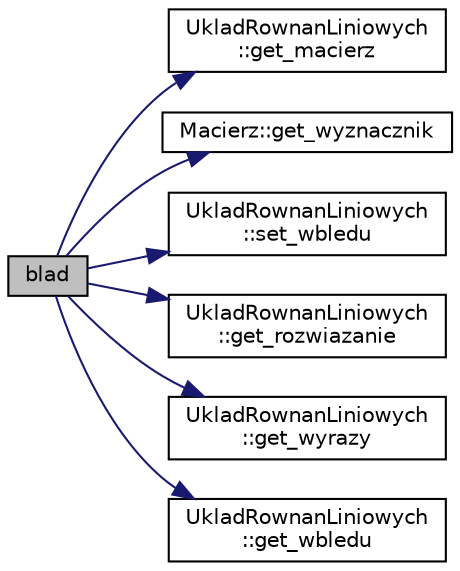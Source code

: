 digraph "blad"
{
  edge [fontname="Helvetica",fontsize="10",labelfontname="Helvetica",labelfontsize="10"];
  node [fontname="Helvetica",fontsize="10",shape=record];
  rankdir="LR";
  Node1 [label="blad",height=0.2,width=0.4,color="black", fillcolor="grey75", style="filled" fontcolor="black"];
  Node1 -> Node2 [color="midnightblue",fontsize="10",style="solid",fontname="Helvetica"];
  Node2 [label="UkladRownanLiniowych\l::get_macierz",height=0.2,width=0.4,color="black", fillcolor="white", style="filled",URL="$class_uklad_rownan_liniowych.html#a1e568f70df9bb894c0b3ef5c3d33f386",tooltip="Metoda pozwala pobrać macierz znaków. "];
  Node1 -> Node3 [color="midnightblue",fontsize="10",style="solid",fontname="Helvetica"];
  Node3 [label="Macierz::get_wyznacznik",height=0.2,width=0.4,color="black", fillcolor="white", style="filled",URL="$class_macierz.html#ac17e3480504384639d1e466fc1e6ae3b",tooltip="Metoda pobiera wyznacznik macierzy. "];
  Node1 -> Node4 [color="midnightblue",fontsize="10",style="solid",fontname="Helvetica"];
  Node4 [label="UkladRownanLiniowych\l::set_wbledu",height=0.2,width=0.4,color="black", fillcolor="white", style="filled",URL="$class_uklad_rownan_liniowych.html#a45039d8626483a12d196c3dae001ba99",tooltip="Metoda pozwala ustawić wektor błędu. "];
  Node1 -> Node5 [color="midnightblue",fontsize="10",style="solid",fontname="Helvetica"];
  Node5 [label="UkladRownanLiniowych\l::get_rozwiazanie",height=0.2,width=0.4,color="black", fillcolor="white", style="filled",URL="$class_uklad_rownan_liniowych.html#a1da43ede21b5cb1b2ae63db6f5339663",tooltip="Metoda pozwala pobrać wektor rozwiązań "];
  Node1 -> Node6 [color="midnightblue",fontsize="10",style="solid",fontname="Helvetica"];
  Node6 [label="UkladRownanLiniowych\l::get_wyrazy",height=0.2,width=0.4,color="black", fillcolor="white", style="filled",URL="$class_uklad_rownan_liniowych.html#abf64d7e2bca68e1776f7c4de14539586",tooltip="Metoda pozwala pobrać wektor wyrazów wolnych. "];
  Node1 -> Node7 [color="midnightblue",fontsize="10",style="solid",fontname="Helvetica"];
  Node7 [label="UkladRownanLiniowych\l::get_wbledu",height=0.2,width=0.4,color="black", fillcolor="white", style="filled",URL="$class_uklad_rownan_liniowych.html#a8dddcdaf71d0b65e579134cd7014f4c8",tooltip="Metoda pozwala pobrać wektor błędu. "];
}

